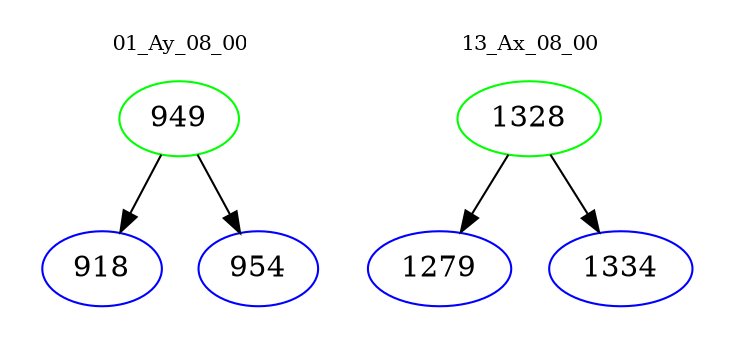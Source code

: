 digraph{
subgraph cluster_0 {
color = white
label = "01_Ay_08_00";
fontsize=10;
T0_949 [label="949", color="green"]
T0_949 -> T0_918 [color="black"]
T0_918 [label="918", color="blue"]
T0_949 -> T0_954 [color="black"]
T0_954 [label="954", color="blue"]
}
subgraph cluster_1 {
color = white
label = "13_Ax_08_00";
fontsize=10;
T1_1328 [label="1328", color="green"]
T1_1328 -> T1_1279 [color="black"]
T1_1279 [label="1279", color="blue"]
T1_1328 -> T1_1334 [color="black"]
T1_1334 [label="1334", color="blue"]
}
}
